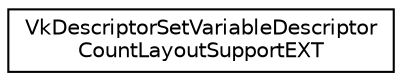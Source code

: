 digraph "Graphical Class Hierarchy"
{
 // LATEX_PDF_SIZE
  edge [fontname="Helvetica",fontsize="10",labelfontname="Helvetica",labelfontsize="10"];
  node [fontname="Helvetica",fontsize="10",shape=record];
  rankdir="LR";
  Node0 [label="VkDescriptorSetVariableDescriptor\lCountLayoutSupportEXT",height=0.2,width=0.4,color="black", fillcolor="white", style="filled",URL="$da/da0/structVkDescriptorSetVariableDescriptorCountLayoutSupportEXT.html",tooltip=" "];
}
